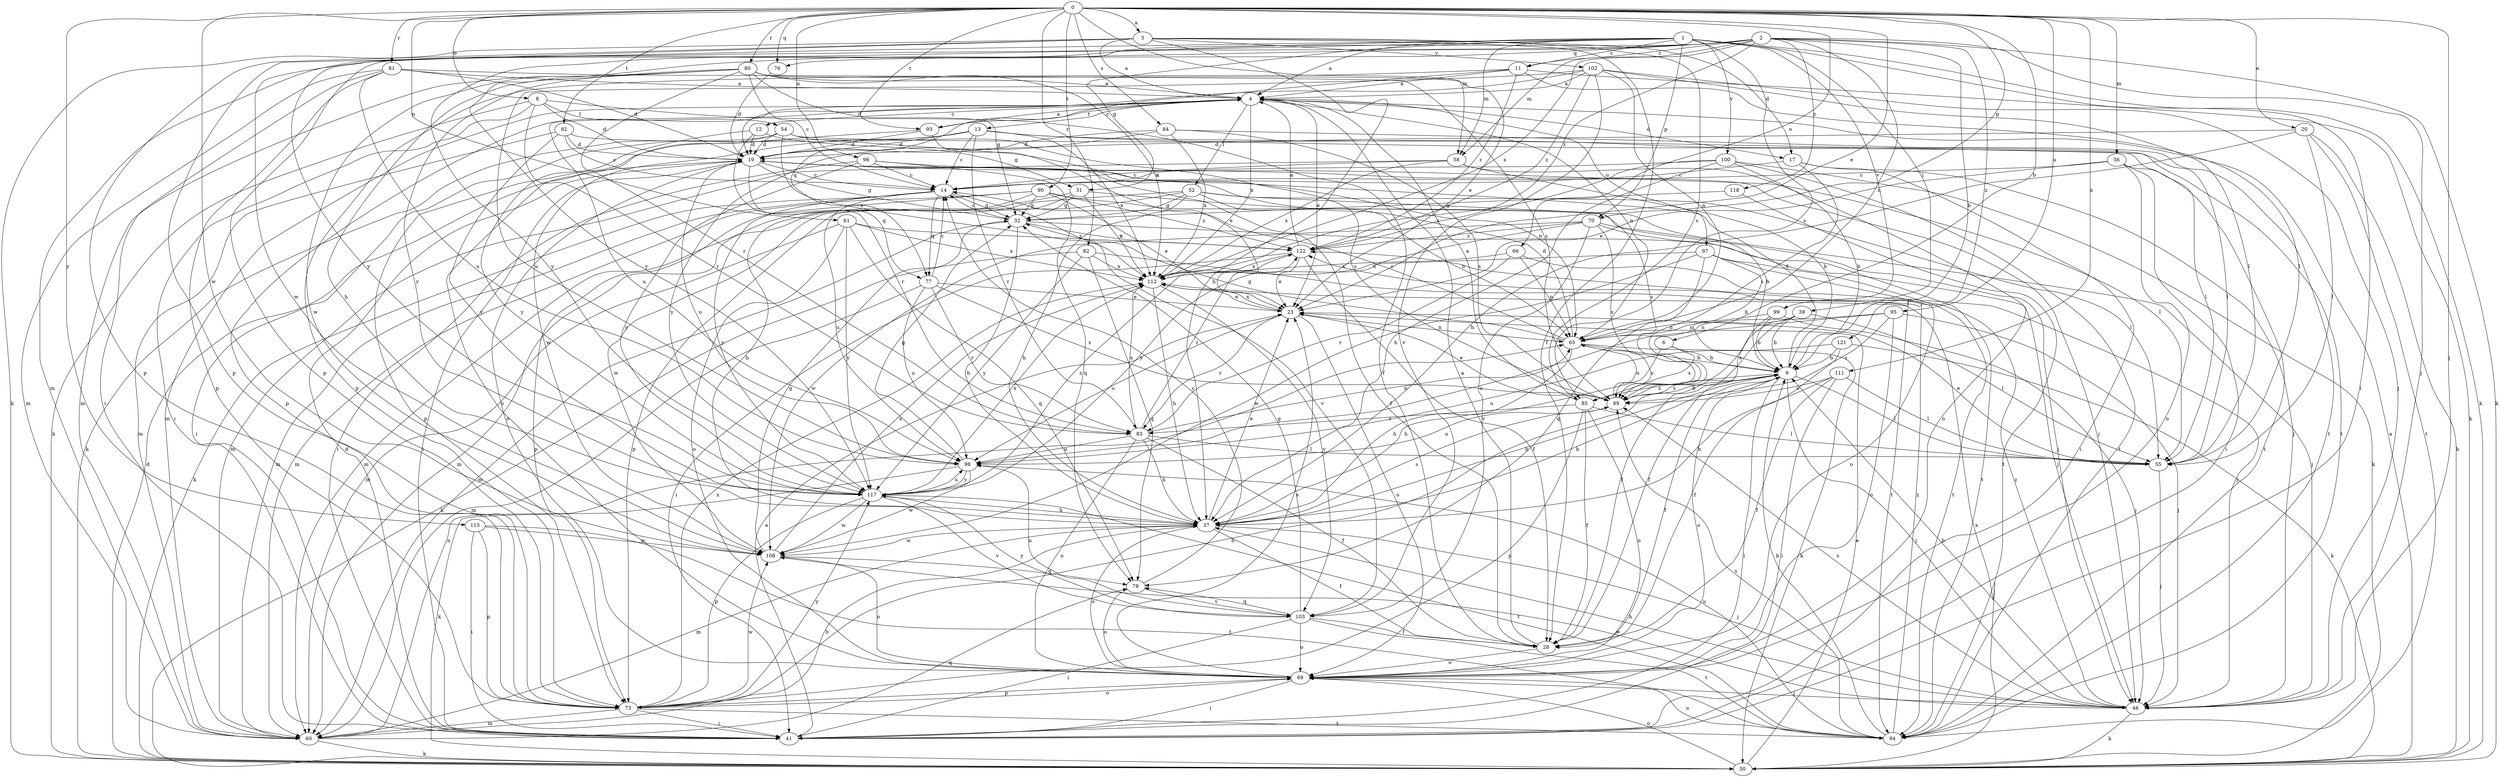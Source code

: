 strict digraph  {
0;
1;
2;
3;
4;
6;
8;
9;
11;
12;
13;
14;
17;
19;
20;
23;
28;
31;
32;
37;
39;
41;
46;
50;
52;
54;
55;
56;
58;
60;
61;
65;
66;
69;
70;
73;
76;
77;
78;
80;
81;
82;
83;
84;
85;
89;
90;
92;
93;
94;
95;
96;
97;
98;
99;
100;
102;
103;
108;
111;
112;
115;
117;
118;
121;
122;
0 -> 3  [label=a];
0 -> 6  [label=b];
0 -> 8  [label=b];
0 -> 20  [label=e];
0 -> 23  [label=e];
0 -> 46  [label=j];
0 -> 56  [label=m];
0 -> 58  [label=m];
0 -> 61  [label=n];
0 -> 66  [label=o];
0 -> 70  [label=p];
0 -> 76  [label=q];
0 -> 80  [label=r];
0 -> 81  [label=r];
0 -> 82  [label=r];
0 -> 84  [label=s];
0 -> 90  [label=t];
0 -> 92  [label=t];
0 -> 93  [label=t];
0 -> 95  [label=u];
0 -> 96  [label=u];
0 -> 108  [label=w];
0 -> 111  [label=x];
0 -> 115  [label=y];
1 -> 4  [label=a];
1 -> 11  [label=c];
1 -> 31  [label=g];
1 -> 39  [label=i];
1 -> 41  [label=i];
1 -> 50  [label=k];
1 -> 58  [label=m];
1 -> 70  [label=p];
1 -> 73  [label=p];
1 -> 85  [label=s];
1 -> 99  [label=v];
1 -> 100  [label=v];
1 -> 108  [label=w];
1 -> 117  [label=y];
2 -> 9  [label=b];
2 -> 11  [label=c];
2 -> 46  [label=j];
2 -> 50  [label=k];
2 -> 58  [label=m];
2 -> 60  [label=m];
2 -> 65  [label=n];
2 -> 73  [label=p];
2 -> 76  [label=q];
2 -> 112  [label=x];
2 -> 117  [label=y];
2 -> 118  [label=z];
2 -> 121  [label=z];
2 -> 122  [label=z];
3 -> 4  [label=a];
3 -> 17  [label=d];
3 -> 28  [label=f];
3 -> 37  [label=h];
3 -> 50  [label=k];
3 -> 73  [label=p];
3 -> 85  [label=s];
3 -> 102  [label=v];
3 -> 117  [label=y];
4 -> 12  [label=c];
4 -> 13  [label=c];
4 -> 17  [label=d];
4 -> 23  [label=e];
4 -> 52  [label=l];
4 -> 60  [label=m];
4 -> 65  [label=n];
4 -> 73  [label=p];
4 -> 93  [label=t];
4 -> 97  [label=u];
4 -> 98  [label=u];
4 -> 112  [label=x];
6 -> 9  [label=b];
6 -> 37  [label=h];
6 -> 85  [label=s];
8 -> 19  [label=d];
8 -> 28  [label=f];
8 -> 41  [label=i];
8 -> 50  [label=k];
8 -> 54  [label=l];
8 -> 83  [label=r];
9 -> 19  [label=d];
9 -> 28  [label=f];
9 -> 37  [label=h];
9 -> 41  [label=i];
9 -> 46  [label=j];
9 -> 55  [label=l];
9 -> 69  [label=o];
9 -> 85  [label=s];
9 -> 89  [label=s];
11 -> 4  [label=a];
11 -> 50  [label=k];
11 -> 55  [label=l];
11 -> 73  [label=p];
11 -> 77  [label=q];
11 -> 122  [label=z];
12 -> 19  [label=d];
12 -> 31  [label=g];
12 -> 83  [label=r];
12 -> 117  [label=y];
13 -> 14  [label=c];
13 -> 19  [label=d];
13 -> 55  [label=l];
13 -> 73  [label=p];
13 -> 83  [label=r];
13 -> 94  [label=t];
13 -> 108  [label=w];
13 -> 112  [label=x];
14 -> 32  [label=g];
14 -> 50  [label=k];
14 -> 60  [label=m];
14 -> 77  [label=q];
14 -> 98  [label=u];
14 -> 103  [label=v];
14 -> 117  [label=y];
17 -> 14  [label=c];
17 -> 41  [label=i];
17 -> 46  [label=j];
17 -> 89  [label=s];
19 -> 14  [label=c];
19 -> 28  [label=f];
19 -> 32  [label=g];
19 -> 41  [label=i];
19 -> 46  [label=j];
19 -> 69  [label=o];
19 -> 77  [label=q];
19 -> 98  [label=u];
20 -> 19  [label=d];
20 -> 37  [label=h];
20 -> 50  [label=k];
20 -> 55  [label=l];
20 -> 94  [label=t];
23 -> 65  [label=n];
23 -> 69  [label=o];
23 -> 83  [label=r];
23 -> 98  [label=u];
23 -> 112  [label=x];
28 -> 4  [label=a];
28 -> 69  [label=o];
31 -> 32  [label=g];
31 -> 60  [label=m];
31 -> 89  [label=s];
31 -> 108  [label=w];
31 -> 112  [label=x];
32 -> 14  [label=c];
32 -> 37  [label=h];
32 -> 46  [label=j];
32 -> 60  [label=m];
32 -> 122  [label=z];
37 -> 9  [label=b];
37 -> 23  [label=e];
37 -> 28  [label=f];
37 -> 46  [label=j];
37 -> 60  [label=m];
37 -> 69  [label=o];
37 -> 89  [label=s];
37 -> 108  [label=w];
39 -> 9  [label=b];
39 -> 28  [label=f];
39 -> 55  [label=l];
39 -> 65  [label=n];
39 -> 89  [label=s];
41 -> 19  [label=d];
41 -> 23  [label=e];
46 -> 9  [label=b];
46 -> 37  [label=h];
46 -> 50  [label=k];
46 -> 89  [label=s];
46 -> 108  [label=w];
46 -> 122  [label=z];
50 -> 4  [label=a];
50 -> 19  [label=d];
50 -> 23  [label=e];
50 -> 69  [label=o];
50 -> 112  [label=x];
52 -> 9  [label=b];
52 -> 32  [label=g];
52 -> 37  [label=h];
52 -> 55  [label=l];
52 -> 60  [label=m];
52 -> 65  [label=n];
52 -> 73  [label=p];
54 -> 19  [label=d];
54 -> 41  [label=i];
54 -> 50  [label=k];
54 -> 55  [label=l];
54 -> 89  [label=s];
54 -> 112  [label=x];
55 -> 23  [label=e];
55 -> 46  [label=j];
56 -> 14  [label=c];
56 -> 23  [label=e];
56 -> 41  [label=i];
56 -> 69  [label=o];
56 -> 94  [label=t];
58 -> 9  [label=b];
58 -> 14  [label=c];
58 -> 60  [label=m];
58 -> 69  [label=o];
58 -> 112  [label=x];
60 -> 37  [label=h];
60 -> 50  [label=k];
60 -> 65  [label=n];
60 -> 78  [label=q];
61 -> 60  [label=m];
61 -> 69  [label=o];
61 -> 78  [label=q];
61 -> 112  [label=x];
61 -> 117  [label=y];
61 -> 122  [label=z];
65 -> 9  [label=b];
65 -> 14  [label=c];
65 -> 19  [label=d];
65 -> 32  [label=g];
65 -> 37  [label=h];
65 -> 50  [label=k];
65 -> 89  [label=s];
66 -> 46  [label=j];
66 -> 65  [label=n];
66 -> 83  [label=r];
66 -> 112  [label=x];
69 -> 23  [label=e];
69 -> 41  [label=i];
69 -> 46  [label=j];
69 -> 73  [label=p];
70 -> 46  [label=j];
70 -> 89  [label=s];
70 -> 94  [label=t];
70 -> 103  [label=v];
70 -> 108  [label=w];
70 -> 117  [label=y];
70 -> 122  [label=z];
73 -> 9  [label=b];
73 -> 41  [label=i];
73 -> 60  [label=m];
73 -> 69  [label=o];
73 -> 94  [label=t];
73 -> 108  [label=w];
73 -> 112  [label=x];
73 -> 117  [label=y];
76 -> 19  [label=d];
77 -> 14  [label=c];
77 -> 23  [label=e];
77 -> 60  [label=m];
77 -> 83  [label=r];
77 -> 89  [label=s];
77 -> 98  [label=u];
78 -> 14  [label=c];
78 -> 69  [label=o];
78 -> 103  [label=v];
80 -> 4  [label=a];
80 -> 14  [label=c];
80 -> 23  [label=e];
80 -> 32  [label=g];
80 -> 37  [label=h];
80 -> 60  [label=m];
80 -> 83  [label=r];
80 -> 108  [label=w];
80 -> 112  [label=x];
80 -> 117  [label=y];
81 -> 4  [label=a];
81 -> 19  [label=d];
81 -> 41  [label=i];
81 -> 60  [label=m];
81 -> 73  [label=p];
81 -> 89  [label=s];
81 -> 98  [label=u];
82 -> 50  [label=k];
82 -> 78  [label=q];
82 -> 94  [label=t];
82 -> 112  [label=x];
82 -> 117  [label=y];
83 -> 28  [label=f];
83 -> 37  [label=h];
83 -> 55  [label=l];
83 -> 65  [label=n];
83 -> 69  [label=o];
83 -> 98  [label=u];
83 -> 112  [label=x];
83 -> 122  [label=z];
84 -> 19  [label=d];
84 -> 89  [label=s];
84 -> 94  [label=t];
84 -> 112  [label=x];
84 -> 117  [label=y];
85 -> 4  [label=a];
85 -> 28  [label=f];
85 -> 55  [label=l];
85 -> 69  [label=o];
85 -> 73  [label=p];
85 -> 83  [label=r];
89 -> 9  [label=b];
89 -> 23  [label=e];
89 -> 65  [label=n];
89 -> 98  [label=u];
90 -> 23  [label=e];
90 -> 32  [label=g];
90 -> 37  [label=h];
90 -> 46  [label=j];
90 -> 60  [label=m];
90 -> 73  [label=p];
90 -> 122  [label=z];
92 -> 14  [label=c];
92 -> 19  [label=d];
92 -> 60  [label=m];
92 -> 65  [label=n];
92 -> 117  [label=y];
93 -> 4  [label=a];
93 -> 19  [label=d];
93 -> 23  [label=e];
93 -> 69  [label=o];
94 -> 9  [label=b];
94 -> 69  [label=o];
94 -> 89  [label=s];
94 -> 98  [label=u];
94 -> 122  [label=z];
95 -> 46  [label=j];
95 -> 65  [label=n];
95 -> 69  [label=o];
95 -> 89  [label=s];
95 -> 98  [label=u];
96 -> 14  [label=c];
96 -> 41  [label=i];
96 -> 55  [label=l];
96 -> 78  [label=q];
96 -> 117  [label=y];
97 -> 9  [label=b];
97 -> 69  [label=o];
97 -> 78  [label=q];
97 -> 94  [label=t];
97 -> 108  [label=w];
97 -> 112  [label=x];
98 -> 32  [label=g];
98 -> 50  [label=k];
98 -> 108  [label=w];
98 -> 117  [label=y];
99 -> 9  [label=b];
99 -> 28  [label=f];
99 -> 46  [label=j];
99 -> 65  [label=n];
100 -> 9  [label=b];
100 -> 14  [label=c];
100 -> 37  [label=h];
100 -> 50  [label=k];
100 -> 94  [label=t];
100 -> 112  [label=x];
102 -> 4  [label=a];
102 -> 19  [label=d];
102 -> 46  [label=j];
102 -> 55  [label=l];
102 -> 65  [label=n];
102 -> 98  [label=u];
102 -> 103  [label=v];
102 -> 122  [label=z];
103 -> 28  [label=f];
103 -> 32  [label=g];
103 -> 41  [label=i];
103 -> 69  [label=o];
103 -> 78  [label=q];
103 -> 94  [label=t];
103 -> 98  [label=u];
103 -> 117  [label=y];
108 -> 32  [label=g];
108 -> 69  [label=o];
108 -> 78  [label=q];
108 -> 112  [label=x];
111 -> 28  [label=f];
111 -> 37  [label=h];
111 -> 41  [label=i];
111 -> 55  [label=l];
111 -> 89  [label=s];
112 -> 23  [label=e];
112 -> 37  [label=h];
112 -> 103  [label=v];
115 -> 41  [label=i];
115 -> 73  [label=p];
115 -> 94  [label=t];
115 -> 108  [label=w];
117 -> 37  [label=h];
117 -> 73  [label=p];
117 -> 94  [label=t];
117 -> 98  [label=u];
117 -> 103  [label=v];
117 -> 108  [label=w];
117 -> 112  [label=x];
117 -> 122  [label=z];
118 -> 32  [label=g];
118 -> 94  [label=t];
121 -> 9  [label=b];
121 -> 28  [label=f];
121 -> 50  [label=k];
121 -> 98  [label=u];
122 -> 4  [label=a];
122 -> 23  [label=e];
122 -> 28  [label=f];
122 -> 41  [label=i];
122 -> 112  [label=x];
}

